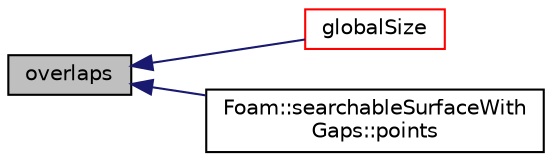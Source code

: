 digraph "overlaps"
{
  bgcolor="transparent";
  edge [fontname="Helvetica",fontsize="10",labelfontname="Helvetica",labelfontsize="10"];
  node [fontname="Helvetica",fontsize="10",shape=record];
  rankdir="LR";
  Node275 [label="overlaps",height=0.2,width=0.4,color="black", fillcolor="grey75", style="filled", fontcolor="black"];
  Node275 -> Node276 [dir="back",color="midnightblue",fontsize="10",style="solid",fontname="Helvetica"];
  Node276 [label="globalSize",height=0.2,width=0.4,color="red",URL="$a26369.html#ac5f772f3178732f6a128f36aac0212fd",tooltip="Range of global indices that can be returned. "];
  Node275 -> Node288 [dir="back",color="midnightblue",fontsize="10",style="solid",fontname="Helvetica"];
  Node288 [label="Foam::searchableSurfaceWith\lGaps::points",height=0.2,width=0.4,color="black",URL="$a26389.html#a7250c0b678d27efa1e0c3cf379827d92",tooltip="Get the points that define the surface. "];
}
